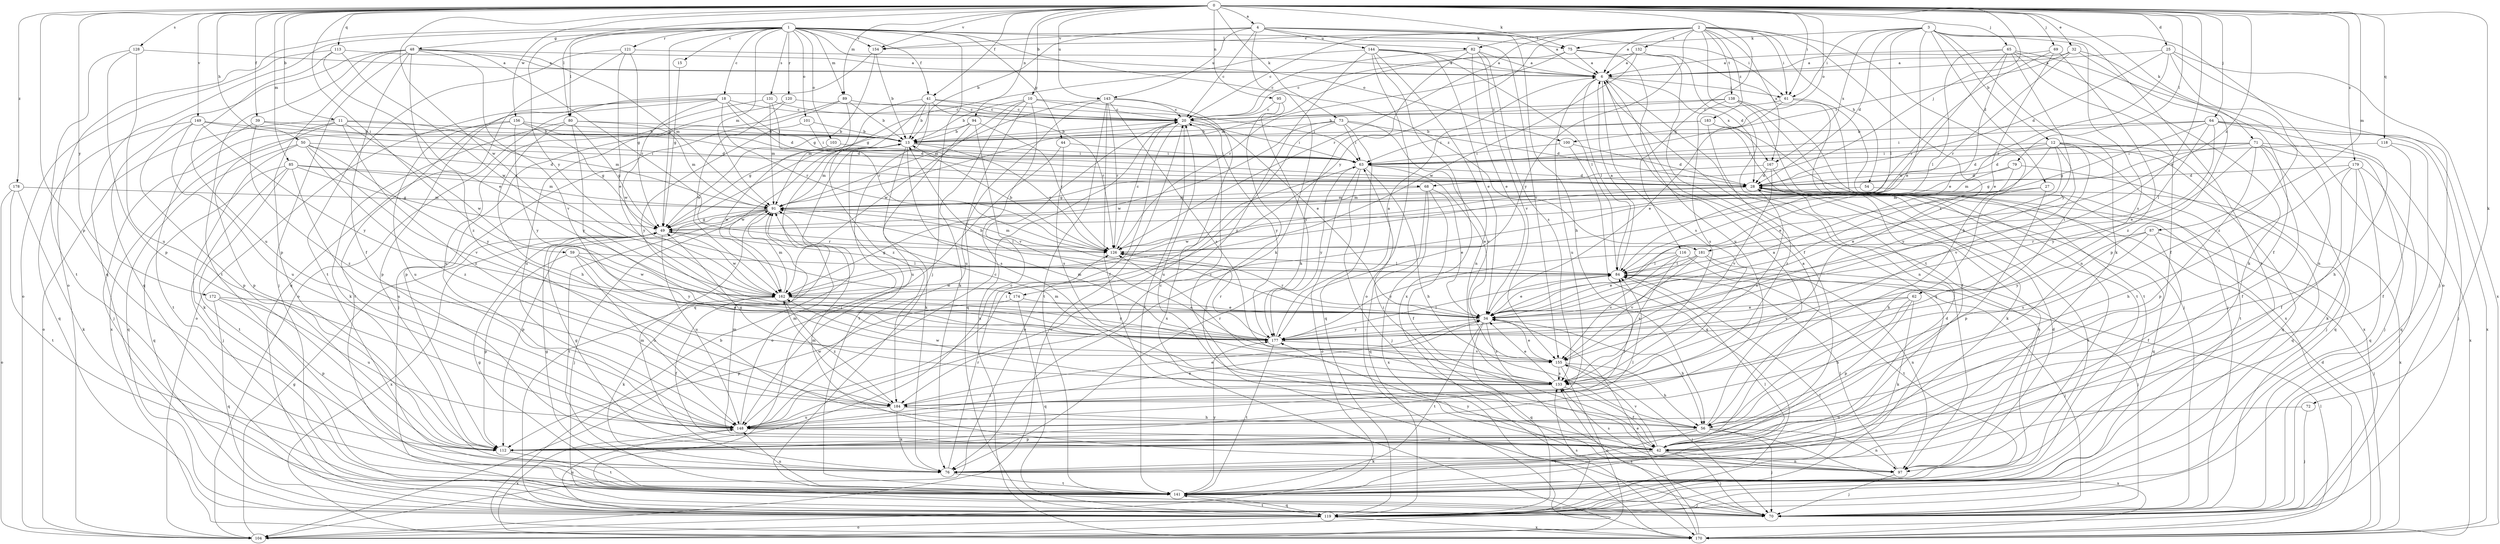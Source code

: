 strict digraph  {
0;
1;
2;
3;
4;
6;
10;
11;
12;
13;
15;
18;
20;
25;
27;
28;
32;
34;
39;
41;
42;
44;
48;
49;
50;
54;
56;
59;
61;
62;
63;
64;
65;
68;
69;
70;
71;
72;
73;
75;
76;
79;
80;
82;
84;
85;
87;
89;
91;
94;
95;
97;
100;
101;
103;
104;
112;
113;
116;
118;
119;
120;
121;
126;
128;
131;
132;
133;
138;
141;
143;
144;
148;
149;
154;
155;
156;
162;
167;
170;
172;
174;
177;
178;
179;
181;
183;
184;
0 -> 4  [label=a];
0 -> 10  [label=b];
0 -> 11  [label=b];
0 -> 25  [label=d];
0 -> 32  [label=e];
0 -> 34  [label=e];
0 -> 39  [label=f];
0 -> 41  [label=f];
0 -> 50  [label=h];
0 -> 59  [label=i];
0 -> 61  [label=i];
0 -> 64  [label=j];
0 -> 65  [label=j];
0 -> 68  [label=j];
0 -> 69  [label=j];
0 -> 71  [label=k];
0 -> 72  [label=k];
0 -> 73  [label=k];
0 -> 75  [label=k];
0 -> 79  [label=l];
0 -> 80  [label=l];
0 -> 85  [label=m];
0 -> 87  [label=m];
0 -> 89  [label=m];
0 -> 94  [label=n];
0 -> 95  [label=n];
0 -> 100  [label=o];
0 -> 112  [label=p];
0 -> 113  [label=q];
0 -> 116  [label=q];
0 -> 118  [label=q];
0 -> 128  [label=s];
0 -> 143  [label=u];
0 -> 149  [label=v];
0 -> 154  [label=v];
0 -> 156  [label=w];
0 -> 162  [label=w];
0 -> 172  [label=y];
0 -> 178  [label=z];
0 -> 179  [label=z];
0 -> 181  [label=z];
1 -> 15  [label=c];
1 -> 18  [label=c];
1 -> 41  [label=f];
1 -> 44  [label=g];
1 -> 48  [label=g];
1 -> 49  [label=g];
1 -> 70  [label=j];
1 -> 75  [label=k];
1 -> 80  [label=l];
1 -> 82  [label=l];
1 -> 89  [label=m];
1 -> 91  [label=m];
1 -> 100  [label=o];
1 -> 101  [label=o];
1 -> 103  [label=o];
1 -> 104  [label=o];
1 -> 119  [label=q];
1 -> 120  [label=r];
1 -> 121  [label=r];
1 -> 131  [label=s];
1 -> 154  [label=v];
1 -> 174  [label=y];
1 -> 181  [label=z];
2 -> 6  [label=a];
2 -> 20  [label=c];
2 -> 54  [label=h];
2 -> 56  [label=h];
2 -> 61  [label=i];
2 -> 82  [label=l];
2 -> 126  [label=r];
2 -> 132  [label=s];
2 -> 133  [label=s];
2 -> 138  [label=t];
2 -> 141  [label=t];
2 -> 154  [label=v];
2 -> 167  [label=x];
2 -> 174  [label=y];
2 -> 177  [label=y];
2 -> 183  [label=z];
3 -> 12  [label=b];
3 -> 27  [label=d];
3 -> 28  [label=d];
3 -> 34  [label=e];
3 -> 61  [label=i];
3 -> 75  [label=k];
3 -> 76  [label=k];
3 -> 84  [label=l];
3 -> 104  [label=o];
3 -> 133  [label=s];
3 -> 141  [label=t];
3 -> 167  [label=x];
4 -> 6  [label=a];
4 -> 13  [label=b];
4 -> 20  [label=c];
4 -> 56  [label=h];
4 -> 61  [label=i];
4 -> 76  [label=k];
4 -> 143  [label=u];
4 -> 144  [label=u];
4 -> 154  [label=v];
4 -> 155  [label=v];
6 -> 61  [label=i];
6 -> 84  [label=l];
6 -> 97  [label=n];
6 -> 119  [label=q];
6 -> 133  [label=s];
6 -> 148  [label=u];
6 -> 167  [label=x];
10 -> 13  [label=b];
10 -> 20  [label=c];
10 -> 34  [label=e];
10 -> 76  [label=k];
10 -> 119  [label=q];
10 -> 162  [label=w];
10 -> 170  [label=x];
11 -> 13  [label=b];
11 -> 70  [label=j];
11 -> 91  [label=m];
11 -> 104  [label=o];
11 -> 112  [label=p];
11 -> 162  [label=w];
11 -> 184  [label=z];
12 -> 28  [label=d];
12 -> 34  [label=e];
12 -> 62  [label=i];
12 -> 63  [label=i];
12 -> 70  [label=j];
12 -> 119  [label=q];
12 -> 141  [label=t];
12 -> 155  [label=v];
12 -> 177  [label=y];
13 -> 63  [label=i];
13 -> 76  [label=k];
13 -> 91  [label=m];
13 -> 126  [label=r];
13 -> 133  [label=s];
13 -> 141  [label=t];
13 -> 162  [label=w];
15 -> 49  [label=g];
18 -> 20  [label=c];
18 -> 28  [label=d];
18 -> 63  [label=i];
18 -> 104  [label=o];
18 -> 112  [label=p];
18 -> 126  [label=r];
18 -> 141  [label=t];
18 -> 162  [label=w];
20 -> 13  [label=b];
20 -> 63  [label=i];
20 -> 104  [label=o];
20 -> 141  [label=t];
20 -> 177  [label=y];
25 -> 6  [label=a];
25 -> 28  [label=d];
25 -> 70  [label=j];
25 -> 126  [label=r];
25 -> 170  [label=x];
25 -> 184  [label=z];
27 -> 56  [label=h];
27 -> 91  [label=m];
27 -> 112  [label=p];
28 -> 91  [label=m];
28 -> 97  [label=n];
28 -> 119  [label=q];
28 -> 133  [label=s];
28 -> 141  [label=t];
28 -> 162  [label=w];
32 -> 6  [label=a];
32 -> 42  [label=f];
32 -> 63  [label=i];
32 -> 112  [label=p];
32 -> 126  [label=r];
34 -> 13  [label=b];
34 -> 56  [label=h];
34 -> 119  [label=q];
34 -> 126  [label=r];
34 -> 133  [label=s];
34 -> 141  [label=t];
34 -> 177  [label=y];
39 -> 13  [label=b];
39 -> 28  [label=d];
39 -> 141  [label=t];
39 -> 184  [label=z];
41 -> 13  [label=b];
41 -> 20  [label=c];
41 -> 63  [label=i];
41 -> 70  [label=j];
41 -> 119  [label=q];
41 -> 126  [label=r];
41 -> 184  [label=z];
42 -> 6  [label=a];
42 -> 20  [label=c];
42 -> 28  [label=d];
42 -> 49  [label=g];
42 -> 63  [label=i];
42 -> 70  [label=j];
42 -> 76  [label=k];
42 -> 91  [label=m];
42 -> 97  [label=n];
42 -> 155  [label=v];
44 -> 63  [label=i];
44 -> 104  [label=o];
44 -> 133  [label=s];
48 -> 6  [label=a];
48 -> 42  [label=f];
48 -> 70  [label=j];
48 -> 91  [label=m];
48 -> 112  [label=p];
48 -> 119  [label=q];
48 -> 126  [label=r];
48 -> 141  [label=t];
48 -> 155  [label=v];
48 -> 184  [label=z];
49 -> 126  [label=r];
49 -> 148  [label=u];
49 -> 162  [label=w];
49 -> 170  [label=x];
50 -> 28  [label=d];
50 -> 63  [label=i];
50 -> 76  [label=k];
50 -> 119  [label=q];
50 -> 155  [label=v];
50 -> 177  [label=y];
50 -> 184  [label=z];
54 -> 91  [label=m];
54 -> 170  [label=x];
56 -> 6  [label=a];
56 -> 20  [label=c];
56 -> 70  [label=j];
56 -> 97  [label=n];
56 -> 112  [label=p];
56 -> 141  [label=t];
56 -> 170  [label=x];
59 -> 84  [label=l];
59 -> 112  [label=p];
59 -> 148  [label=u];
59 -> 162  [label=w];
59 -> 177  [label=y];
61 -> 20  [label=c];
61 -> 34  [label=e];
61 -> 70  [label=j];
61 -> 141  [label=t];
62 -> 34  [label=e];
62 -> 56  [label=h];
62 -> 76  [label=k];
62 -> 112  [label=p];
62 -> 177  [label=y];
63 -> 28  [label=d];
63 -> 34  [label=e];
63 -> 56  [label=h];
63 -> 70  [label=j];
63 -> 104  [label=o];
63 -> 177  [label=y];
64 -> 13  [label=b];
64 -> 34  [label=e];
64 -> 49  [label=g];
64 -> 56  [label=h];
64 -> 63  [label=i];
64 -> 70  [label=j];
64 -> 84  [label=l];
64 -> 170  [label=x];
65 -> 6  [label=a];
65 -> 34  [label=e];
65 -> 42  [label=f];
65 -> 76  [label=k];
65 -> 84  [label=l];
65 -> 97  [label=n];
65 -> 162  [label=w];
65 -> 177  [label=y];
68 -> 34  [label=e];
68 -> 42  [label=f];
68 -> 91  [label=m];
68 -> 119  [label=q];
68 -> 170  [label=x];
69 -> 6  [label=a];
69 -> 34  [label=e];
69 -> 126  [label=r];
69 -> 184  [label=z];
71 -> 28  [label=d];
71 -> 42  [label=f];
71 -> 49  [label=g];
71 -> 63  [label=i];
71 -> 70  [label=j];
71 -> 112  [label=p];
71 -> 119  [label=q];
71 -> 170  [label=x];
71 -> 177  [label=y];
72 -> 70  [label=j];
72 -> 148  [label=u];
73 -> 13  [label=b];
73 -> 28  [label=d];
73 -> 63  [label=i];
73 -> 119  [label=q];
73 -> 148  [label=u];
73 -> 155  [label=v];
73 -> 162  [label=w];
75 -> 6  [label=a];
75 -> 42  [label=f];
75 -> 91  [label=m];
75 -> 126  [label=r];
75 -> 148  [label=u];
76 -> 49  [label=g];
76 -> 91  [label=m];
76 -> 126  [label=r];
76 -> 141  [label=t];
79 -> 28  [label=d];
79 -> 34  [label=e];
79 -> 91  [label=m];
79 -> 119  [label=q];
80 -> 13  [label=b];
80 -> 49  [label=g];
80 -> 56  [label=h];
80 -> 76  [label=k];
80 -> 91  [label=m];
80 -> 177  [label=y];
82 -> 6  [label=a];
82 -> 20  [label=c];
82 -> 34  [label=e];
82 -> 76  [label=k];
82 -> 133  [label=s];
82 -> 155  [label=v];
84 -> 6  [label=a];
84 -> 34  [label=e];
84 -> 49  [label=g];
84 -> 70  [label=j];
84 -> 162  [label=w];
85 -> 49  [label=g];
85 -> 70  [label=j];
85 -> 91  [label=m];
85 -> 119  [label=q];
85 -> 141  [label=t];
85 -> 148  [label=u];
85 -> 68  [label=z];
87 -> 42  [label=f];
87 -> 70  [label=j];
87 -> 126  [label=r];
87 -> 133  [label=s];
87 -> 177  [label=y];
89 -> 13  [label=b];
89 -> 20  [label=c];
89 -> 70  [label=j];
89 -> 91  [label=m];
89 -> 112  [label=p];
91 -> 49  [label=g];
91 -> 70  [label=j];
91 -> 84  [label=l];
91 -> 112  [label=p];
91 -> 141  [label=t];
94 -> 13  [label=b];
94 -> 49  [label=g];
94 -> 126  [label=r];
94 -> 148  [label=u];
94 -> 155  [label=v];
95 -> 20  [label=c];
95 -> 70  [label=j];
95 -> 177  [label=y];
97 -> 28  [label=d];
97 -> 70  [label=j];
97 -> 84  [label=l];
97 -> 91  [label=m];
97 -> 133  [label=s];
97 -> 177  [label=y];
100 -> 28  [label=d];
100 -> 63  [label=i];
100 -> 119  [label=q];
101 -> 13  [label=b];
101 -> 63  [label=i];
101 -> 177  [label=y];
103 -> 63  [label=i];
103 -> 162  [label=w];
104 -> 20  [label=c];
104 -> 49  [label=g];
112 -> 20  [label=c];
112 -> 84  [label=l];
112 -> 141  [label=t];
113 -> 6  [label=a];
113 -> 34  [label=e];
113 -> 104  [label=o];
113 -> 148  [label=u];
113 -> 162  [label=w];
116 -> 84  [label=l];
116 -> 133  [label=s];
116 -> 141  [label=t];
116 -> 155  [label=v];
116 -> 177  [label=y];
118 -> 42  [label=f];
118 -> 63  [label=i];
118 -> 119  [label=q];
119 -> 84  [label=l];
119 -> 104  [label=o];
119 -> 133  [label=s];
119 -> 141  [label=t];
119 -> 148  [label=u];
119 -> 170  [label=x];
120 -> 20  [label=c];
120 -> 148  [label=u];
120 -> 162  [label=w];
121 -> 6  [label=a];
121 -> 34  [label=e];
121 -> 49  [label=g];
121 -> 119  [label=q];
121 -> 141  [label=t];
126 -> 13  [label=b];
126 -> 20  [label=c];
126 -> 84  [label=l];
126 -> 91  [label=m];
128 -> 6  [label=a];
128 -> 112  [label=p];
128 -> 141  [label=t];
128 -> 148  [label=u];
131 -> 20  [label=c];
131 -> 91  [label=m];
131 -> 126  [label=r];
131 -> 148  [label=u];
132 -> 6  [label=a];
132 -> 20  [label=c];
132 -> 28  [label=d];
132 -> 97  [label=n];
132 -> 162  [label=w];
133 -> 34  [label=e];
133 -> 42  [label=f];
133 -> 49  [label=g];
133 -> 91  [label=m];
133 -> 126  [label=r];
133 -> 162  [label=w];
133 -> 184  [label=z];
138 -> 13  [label=b];
138 -> 20  [label=c];
138 -> 70  [label=j];
138 -> 133  [label=s];
138 -> 141  [label=t];
138 -> 170  [label=x];
141 -> 49  [label=g];
141 -> 70  [label=j];
141 -> 84  [label=l];
141 -> 119  [label=q];
141 -> 148  [label=u];
141 -> 177  [label=y];
143 -> 20  [label=c];
143 -> 42  [label=f];
143 -> 91  [label=m];
143 -> 126  [label=r];
143 -> 133  [label=s];
143 -> 141  [label=t];
143 -> 148  [label=u];
143 -> 170  [label=x];
144 -> 6  [label=a];
144 -> 34  [label=e];
144 -> 49  [label=g];
144 -> 84  [label=l];
144 -> 97  [label=n];
144 -> 104  [label=o];
144 -> 170  [label=x];
144 -> 184  [label=z];
148 -> 20  [label=c];
148 -> 34  [label=e];
148 -> 42  [label=f];
148 -> 63  [label=i];
148 -> 84  [label=l];
148 -> 91  [label=m];
148 -> 170  [label=x];
149 -> 13  [label=b];
149 -> 28  [label=d];
149 -> 112  [label=p];
149 -> 119  [label=q];
149 -> 148  [label=u];
149 -> 177  [label=y];
154 -> 13  [label=b];
154 -> 49  [label=g];
154 -> 104  [label=o];
155 -> 34  [label=e];
155 -> 56  [label=h];
155 -> 70  [label=j];
155 -> 104  [label=o];
155 -> 133  [label=s];
156 -> 13  [label=b];
156 -> 28  [label=d];
156 -> 49  [label=g];
156 -> 148  [label=u];
156 -> 170  [label=x];
156 -> 177  [label=y];
162 -> 34  [label=e];
162 -> 42  [label=f];
162 -> 76  [label=k];
162 -> 91  [label=m];
162 -> 177  [label=y];
162 -> 184  [label=z];
167 -> 28  [label=d];
167 -> 49  [label=g];
167 -> 76  [label=k];
167 -> 155  [label=v];
170 -> 13  [label=b];
170 -> 28  [label=d];
170 -> 34  [label=e];
170 -> 84  [label=l];
170 -> 133  [label=s];
172 -> 34  [label=e];
172 -> 112  [label=p];
172 -> 119  [label=q];
172 -> 148  [label=u];
174 -> 34  [label=e];
174 -> 112  [label=p];
174 -> 119  [label=q];
177 -> 6  [label=a];
177 -> 84  [label=l];
177 -> 91  [label=m];
177 -> 126  [label=r];
177 -> 141  [label=t];
177 -> 155  [label=v];
178 -> 76  [label=k];
178 -> 91  [label=m];
178 -> 104  [label=o];
178 -> 141  [label=t];
179 -> 28  [label=d];
179 -> 42  [label=f];
179 -> 56  [label=h];
179 -> 70  [label=j];
179 -> 76  [label=k];
179 -> 119  [label=q];
181 -> 34  [label=e];
181 -> 70  [label=j];
181 -> 84  [label=l];
181 -> 97  [label=n];
181 -> 155  [label=v];
183 -> 13  [label=b];
183 -> 42  [label=f];
183 -> 63  [label=i];
183 -> 170  [label=x];
183 -> 184  [label=z];
184 -> 34  [label=e];
184 -> 56  [label=h];
184 -> 76  [label=k];
184 -> 148  [label=u];
184 -> 162  [label=w];
}
